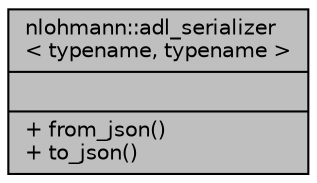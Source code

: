 digraph "nlohmann::adl_serializer&lt; typename, typename &gt;"
{
 // INTERACTIVE_SVG=YES
  bgcolor="transparent";
  edge [fontname="Helvetica",fontsize="10",labelfontname="Helvetica",labelfontsize="10"];
  node [fontname="Helvetica",fontsize="10",shape=record];
  Node1 [label="{nlohmann::adl_serializer\l\< typename, typename \>\n||+ from_json()\l+ to_json()\l}",height=0.2,width=0.4,color="black", fillcolor="grey75", style="filled" fontcolor="black"];
}
